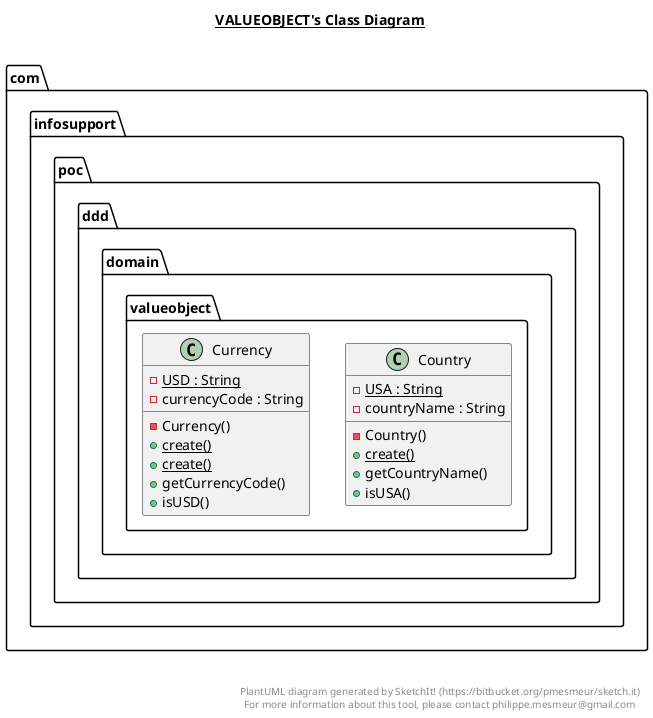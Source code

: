 @startuml

title __VALUEOBJECT's Class Diagram__\n

  package com.infosupport.poc.ddd.domain.valueobject {
    class Country {
        {static} - USA : String
        - countryName : String
        - Country()
        {static} + create()
        + getCountryName()
        + isUSA()
    }
  }
  

  package com.infosupport.poc.ddd.domain.valueobject {
    class Currency {
        {static} - USD : String
        - currencyCode : String
        - Currency()
        {static} + create()
        {static} + create()
        + getCurrencyCode()
        + isUSD()
    }
  }
  



right footer


PlantUML diagram generated by SketchIt! (https://bitbucket.org/pmesmeur/sketch.it)
For more information about this tool, please contact philippe.mesmeur@gmail.com
endfooter

@enduml

